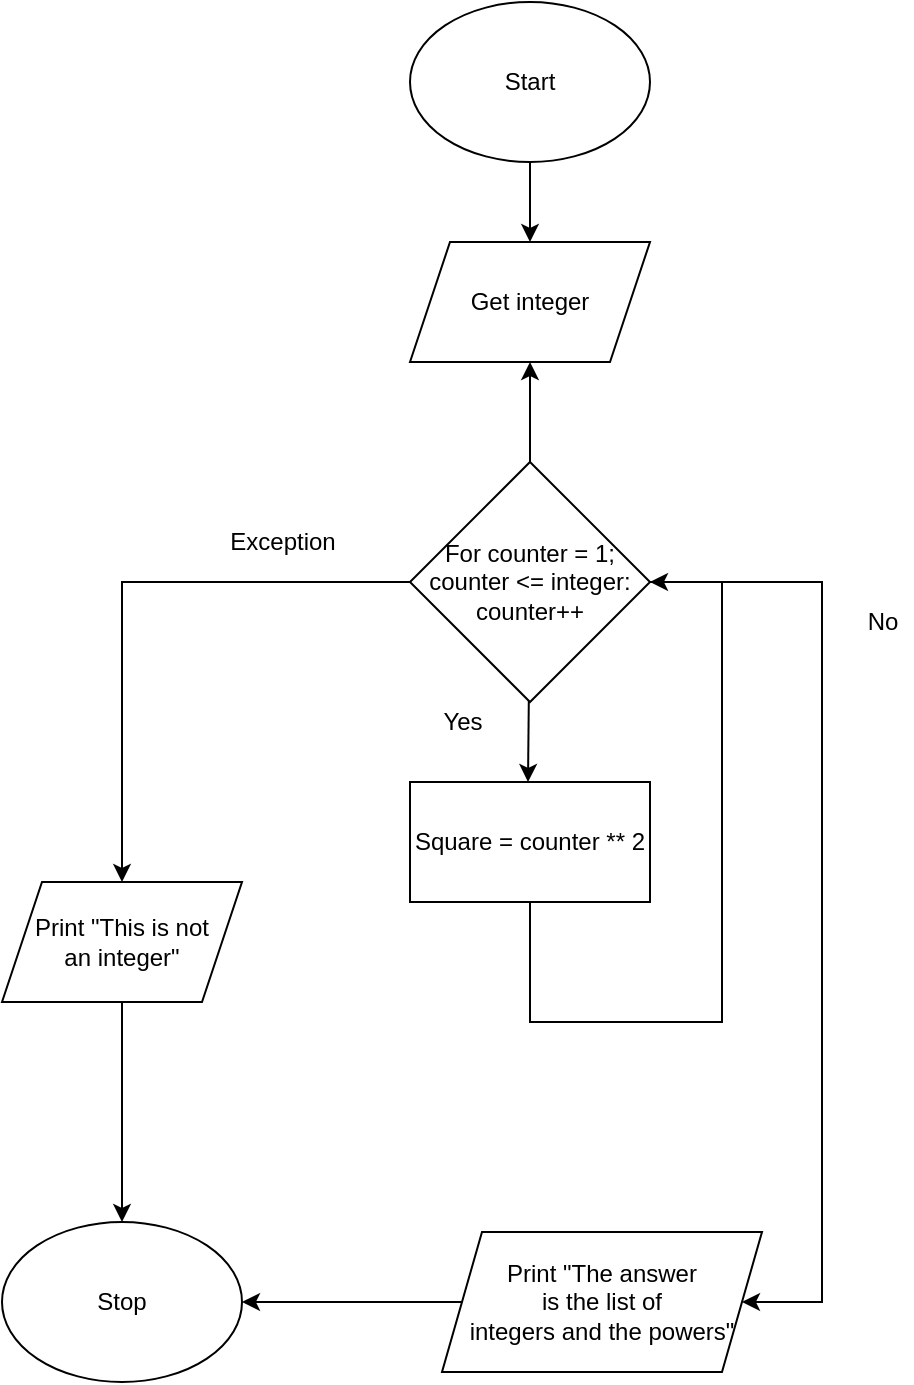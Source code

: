 <mxfile>
    <diagram id="vohS8rCowPqeXIXSex2d" name="Page-1">
        <mxGraphModel dx="1006" dy="728" grid="1" gridSize="10" guides="1" tooltips="1" connect="1" arrows="1" fold="1" page="1" pageScale="1" pageWidth="827" pageHeight="1169" math="0" shadow="0">
            <root>
                <mxCell id="0"/>
                <mxCell id="1" parent="0"/>
                <mxCell id="2" style="edgeStyle=none;html=1;entryX=0.5;entryY=0;entryDx=0;entryDy=0;" parent="1" source="3" target="4" edge="1">
                    <mxGeometry relative="1" as="geometry"/>
                </mxCell>
                <mxCell id="3" value="Start" style="ellipse;whiteSpace=wrap;html=1;" parent="1" vertex="1">
                    <mxGeometry x="354" y="50" width="120" height="80" as="geometry"/>
                </mxCell>
                <mxCell id="4" value="Get integer" style="shape=parallelogram;perimeter=parallelogramPerimeter;whiteSpace=wrap;html=1;fixedSize=1;" parent="1" vertex="1">
                    <mxGeometry x="354" y="170" width="120" height="60" as="geometry"/>
                </mxCell>
                <mxCell id="9" style="edgeStyle=none;rounded=0;html=1;entryX=0.5;entryY=0;entryDx=0;entryDy=0;" parent="1" source="12" edge="1">
                    <mxGeometry relative="1" as="geometry">
                        <mxPoint x="413" y="440" as="targetPoint"/>
                    </mxGeometry>
                </mxCell>
                <mxCell id="10" style="edgeStyle=none;rounded=0;html=1;entryX=0.5;entryY=1;entryDx=0;entryDy=0;" parent="1" source="12" target="4" edge="1">
                    <mxGeometry relative="1" as="geometry"/>
                </mxCell>
                <mxCell id="11" style="edgeStyle=none;rounded=0;html=1;entryX=0.5;entryY=0;entryDx=0;entryDy=0;" parent="1" source="12" target="19" edge="1">
                    <mxGeometry relative="1" as="geometry">
                        <Array as="points">
                            <mxPoint x="210" y="340"/>
                        </Array>
                    </mxGeometry>
                </mxCell>
                <mxCell id="27" style="edgeStyle=none;rounded=0;html=1;entryX=1;entryY=0.5;entryDx=0;entryDy=0;" parent="1" source="12" target="14" edge="1">
                    <mxGeometry relative="1" as="geometry">
                        <Array as="points">
                            <mxPoint x="560" y="340"/>
                            <mxPoint x="560" y="700"/>
                        </Array>
                    </mxGeometry>
                </mxCell>
                <mxCell id="12" value="For counter = 1;&lt;br&gt;counter &amp;lt;= integer:&lt;br&gt;counter++" style="rhombus;whiteSpace=wrap;html=1;" parent="1" vertex="1">
                    <mxGeometry x="354" y="280" width="120" height="120" as="geometry"/>
                </mxCell>
                <mxCell id="13" style="edgeStyle=none;rounded=0;html=1;entryX=1;entryY=0.5;entryDx=0;entryDy=0;" parent="1" source="14" target="15" edge="1">
                    <mxGeometry relative="1" as="geometry"/>
                </mxCell>
                <mxCell id="14" value="Print &quot;The answer&lt;br&gt;is the list of&lt;br&gt;integers and the powers&quot;" style="shape=parallelogram;perimeter=parallelogramPerimeter;whiteSpace=wrap;html=1;fixedSize=1;" parent="1" vertex="1">
                    <mxGeometry x="370" y="665" width="160" height="70" as="geometry"/>
                </mxCell>
                <mxCell id="15" value="Stop" style="ellipse;whiteSpace=wrap;html=1;" parent="1" vertex="1">
                    <mxGeometry x="150" y="660" width="120" height="80" as="geometry"/>
                </mxCell>
                <mxCell id="16" value="Yes" style="text;html=1;align=center;verticalAlign=middle;resizable=0;points=[];autosize=1;strokeColor=none;fillColor=none;" parent="1" vertex="1">
                    <mxGeometry x="360" y="400" width="40" height="20" as="geometry"/>
                </mxCell>
                <mxCell id="17" value="Exception" style="text;html=1;align=center;verticalAlign=middle;resizable=0;points=[];autosize=1;strokeColor=none;fillColor=none;" parent="1" vertex="1">
                    <mxGeometry x="255" y="310" width="70" height="20" as="geometry"/>
                </mxCell>
                <mxCell id="18" style="edgeStyle=none;rounded=0;html=1;" parent="1" source="19" target="15" edge="1">
                    <mxGeometry relative="1" as="geometry"/>
                </mxCell>
                <mxCell id="19" value="Print &quot;This is not&lt;br&gt;an integer&quot;" style="shape=parallelogram;perimeter=parallelogramPerimeter;whiteSpace=wrap;html=1;fixedSize=1;" parent="1" vertex="1">
                    <mxGeometry x="150" y="490" width="120" height="60" as="geometry"/>
                </mxCell>
                <mxCell id="25" style="edgeStyle=none;html=1;entryX=1;entryY=0.5;entryDx=0;entryDy=0;rounded=0;" parent="1" source="24" target="12" edge="1">
                    <mxGeometry relative="1" as="geometry">
                        <Array as="points">
                            <mxPoint x="414" y="560"/>
                            <mxPoint x="510" y="560"/>
                            <mxPoint x="510" y="340"/>
                        </Array>
                    </mxGeometry>
                </mxCell>
                <mxCell id="24" value="Square = counter ** 2" style="rounded=0;whiteSpace=wrap;html=1;" parent="1" vertex="1">
                    <mxGeometry x="354" y="440" width="120" height="60" as="geometry"/>
                </mxCell>
                <mxCell id="28" value="No" style="text;html=1;align=center;verticalAlign=middle;resizable=0;points=[];autosize=1;strokeColor=none;fillColor=none;" parent="1" vertex="1">
                    <mxGeometry x="575" y="350" width="30" height="20" as="geometry"/>
                </mxCell>
            </root>
        </mxGraphModel>
    </diagram>
</mxfile>